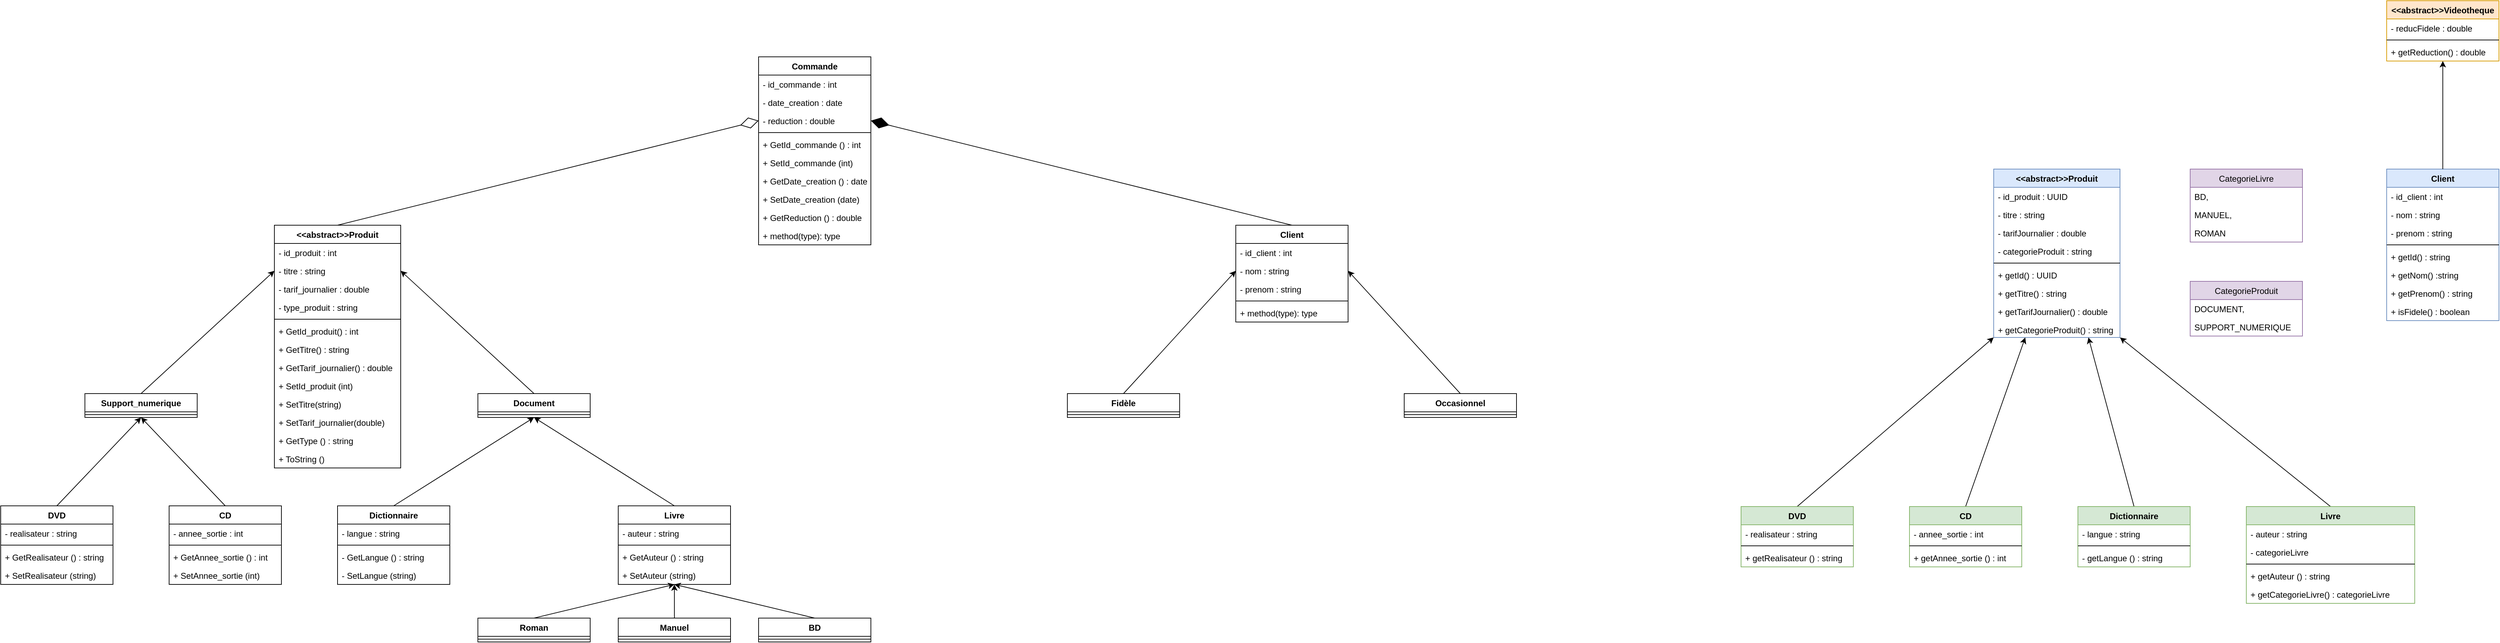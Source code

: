 <mxfile version="12.9.14" type="github">
  <diagram id="Si2locz9k4Dn_10qz3O4" name="Page-1">
    <mxGraphModel dx="2844" dy="2526" grid="1" gridSize="10" guides="1" tooltips="1" connect="1" arrows="1" fold="1" page="1" pageScale="1" pageWidth="850" pageHeight="1100" math="0" shadow="0">
      <root>
        <mxCell id="0" />
        <mxCell id="1" parent="0" />
        <mxCell id="rb-MqD_NAWT4kMZUoV1C-13" value="Document" style="swimlane;fontStyle=1;align=center;verticalAlign=top;childLayout=stackLayout;horizontal=1;startSize=26;horizontalStack=0;resizeParent=1;resizeParentMax=0;resizeLast=0;collapsible=1;marginBottom=0;" parent="1" vertex="1">
          <mxGeometry x="800" y="320" width="160" height="34" as="geometry" />
        </mxCell>
        <mxCell id="rb-MqD_NAWT4kMZUoV1C-15" value="" style="line;strokeWidth=1;fillColor=none;align=left;verticalAlign=middle;spacingTop=-1;spacingLeft=3;spacingRight=3;rotatable=0;labelPosition=right;points=[];portConstraint=eastwest;" parent="rb-MqD_NAWT4kMZUoV1C-13" vertex="1">
          <mxGeometry y="26" width="160" height="8" as="geometry" />
        </mxCell>
        <mxCell id="tzq9qLVQ6whCQIbnyR1z-5" value="" style="endArrow=classic;html=1;entryX=1;entryY=0.5;entryDx=0;entryDy=0;exitX=0.5;exitY=0;exitDx=0;exitDy=0;" parent="1" source="rb-MqD_NAWT4kMZUoV1C-13" target="meF54CxMP4Rzf3T3WrZb-1" edge="1">
          <mxGeometry width="50" height="50" relative="1" as="geometry">
            <mxPoint x="950" y="120" as="sourcePoint" />
            <mxPoint x="750" y="430" as="targetPoint" />
          </mxGeometry>
        </mxCell>
        <mxCell id="tzq9qLVQ6whCQIbnyR1z-6" value="" style="endArrow=classic;html=1;entryX=0;entryY=0.5;entryDx=0;entryDy=0;exitX=0.5;exitY=0;exitDx=0;exitDy=0;" parent="1" source="tzq9qLVQ6whCQIbnyR1z-1" target="meF54CxMP4Rzf3T3WrZb-1" edge="1">
          <mxGeometry width="50" height="50" relative="1" as="geometry">
            <mxPoint x="700" y="480" as="sourcePoint" />
            <mxPoint x="750" y="430" as="targetPoint" />
          </mxGeometry>
        </mxCell>
        <mxCell id="tzq9qLVQ6whCQIbnyR1z-7" value="" style="endArrow=classic;html=1;entryX=0.5;entryY=1;entryDx=0;entryDy=0;exitX=0.5;exitY=0;exitDx=0;exitDy=0;" parent="1" source="rb-MqD_NAWT4kMZUoV1C-21" target="rb-MqD_NAWT4kMZUoV1C-13" edge="1">
          <mxGeometry width="50" height="50" relative="1" as="geometry">
            <mxPoint x="700" y="480" as="sourcePoint" />
            <mxPoint x="750" y="430" as="targetPoint" />
          </mxGeometry>
        </mxCell>
        <mxCell id="tzq9qLVQ6whCQIbnyR1z-8" value="" style="endArrow=classic;html=1;entryX=0.5;entryY=1;entryDx=0;entryDy=0;exitX=0.5;exitY=0;exitDx=0;exitDy=0;" parent="1" source="rb-MqD_NAWT4kMZUoV1C-25" target="rb-MqD_NAWT4kMZUoV1C-13" edge="1">
          <mxGeometry width="50" height="50" relative="1" as="geometry">
            <mxPoint x="700" y="480" as="sourcePoint" />
            <mxPoint x="879.52" y="379.948" as="targetPoint" />
          </mxGeometry>
        </mxCell>
        <mxCell id="tzq9qLVQ6whCQIbnyR1z-9" value="" style="endArrow=classic;html=1;exitX=0.5;exitY=0;exitDx=0;exitDy=0;entryX=0.5;entryY=1;entryDx=0;entryDy=0;" parent="1" source="rb-MqD_NAWT4kMZUoV1C-37" target="rb-MqD_NAWT4kMZUoV1C-25" edge="1">
          <mxGeometry width="50" height="50" relative="1" as="geometry">
            <mxPoint x="780" y="480" as="sourcePoint" />
            <mxPoint x="1080" y="592" as="targetPoint" />
          </mxGeometry>
        </mxCell>
        <mxCell id="tzq9qLVQ6whCQIbnyR1z-10" value="" style="endArrow=classic;html=1;exitX=0.5;exitY=0;exitDx=0;exitDy=0;entryX=0.5;entryY=1;entryDx=0;entryDy=0;" parent="1" source="rb-MqD_NAWT4kMZUoV1C-33" target="rb-MqD_NAWT4kMZUoV1C-25" edge="1">
          <mxGeometry width="50" height="50" relative="1" as="geometry">
            <mxPoint x="1290" y="650" as="sourcePoint" />
            <mxPoint x="1070" y="570" as="targetPoint" />
          </mxGeometry>
        </mxCell>
        <mxCell id="tzq9qLVQ6whCQIbnyR1z-11" value="" style="endArrow=classic;html=1;exitX=0.5;exitY=0;exitDx=0;exitDy=0;entryX=0.5;entryY=1;entryDx=0;entryDy=0;" parent="1" source="rb-MqD_NAWT4kMZUoV1C-29" target="rb-MqD_NAWT4kMZUoV1C-25" edge="1">
          <mxGeometry width="50" height="50" relative="1" as="geometry">
            <mxPoint x="1090" y="650" as="sourcePoint" />
            <mxPoint x="1080" y="592" as="targetPoint" />
          </mxGeometry>
        </mxCell>
        <mxCell id="tzq9qLVQ6whCQIbnyR1z-12" value="" style="endArrow=classic;html=1;exitX=0.5;exitY=0;exitDx=0;exitDy=0;entryX=0.5;entryY=1;entryDx=0;entryDy=0;" parent="1" source="rb-MqD_NAWT4kMZUoV1C-9" target="tzq9qLVQ6whCQIbnyR1z-1" edge="1">
          <mxGeometry width="50" height="50" relative="1" as="geometry">
            <mxPoint x="319.76" y="480" as="sourcePoint" />
            <mxPoint x="319.76" y="406" as="targetPoint" />
          </mxGeometry>
        </mxCell>
        <mxCell id="tzq9qLVQ6whCQIbnyR1z-13" value="" style="endArrow=classic;html=1;exitX=0.5;exitY=0;exitDx=0;exitDy=0;entryX=0.5;entryY=1;entryDx=0;entryDy=0;" parent="1" source="rb-MqD_NAWT4kMZUoV1C-5" target="tzq9qLVQ6whCQIbnyR1z-1" edge="1">
          <mxGeometry width="50" height="50" relative="1" as="geometry">
            <mxPoint x="319.76" y="480" as="sourcePoint" />
            <mxPoint x="319.76" y="406" as="targetPoint" />
          </mxGeometry>
        </mxCell>
        <mxCell id="tzq9qLVQ6whCQIbnyR1z-27" value="" style="endArrow=diamondThin;endFill=1;endSize=24;html=1;exitX=0.5;exitY=0;exitDx=0;exitDy=0;entryX=1;entryY=0.5;entryDx=0;entryDy=0;" parent="1" source="tzq9qLVQ6whCQIbnyR1z-14" target="tzq9qLVQ6whCQIbnyR1z-25" edge="1">
          <mxGeometry width="160" relative="1" as="geometry">
            <mxPoint x="1170" y="130" as="sourcePoint" />
            <mxPoint x="1450" y="-30" as="targetPoint" />
          </mxGeometry>
        </mxCell>
        <mxCell id="tzq9qLVQ6whCQIbnyR1z-30" value="" style="endArrow=diamondThin;endFill=0;endSize=24;html=1;entryX=0;entryY=0.5;entryDx=0;entryDy=0;exitX=0.5;exitY=0;exitDx=0;exitDy=0;" parent="1" source="rb-MqD_NAWT4kMZUoV1C-1" target="tzq9qLVQ6whCQIbnyR1z-25" edge="1">
          <mxGeometry width="160" relative="1" as="geometry">
            <mxPoint x="1170" y="130" as="sourcePoint" />
            <mxPoint x="1330" y="130" as="targetPoint" />
          </mxGeometry>
        </mxCell>
        <mxCell id="rb-MqD_NAWT4kMZUoV1C-21" value="Dictionnaire" style="swimlane;fontStyle=1;align=center;verticalAlign=top;childLayout=stackLayout;horizontal=1;startSize=26;horizontalStack=0;resizeParent=1;resizeParentMax=0;resizeLast=0;collapsible=1;marginBottom=0;" parent="1" vertex="1">
          <mxGeometry x="600" y="480" width="160" height="112" as="geometry" />
        </mxCell>
        <mxCell id="rb-MqD_NAWT4kMZUoV1C-22" value="- langue : string" style="text;strokeColor=none;fillColor=none;align=left;verticalAlign=top;spacingLeft=4;spacingRight=4;overflow=hidden;rotatable=0;points=[[0,0.5],[1,0.5]];portConstraint=eastwest;" parent="rb-MqD_NAWT4kMZUoV1C-21" vertex="1">
          <mxGeometry y="26" width="160" height="26" as="geometry" />
        </mxCell>
        <mxCell id="rb-MqD_NAWT4kMZUoV1C-23" value="" style="line;strokeWidth=1;fillColor=none;align=left;verticalAlign=middle;spacingTop=-1;spacingLeft=3;spacingRight=3;rotatable=0;labelPosition=right;points=[];portConstraint=eastwest;" parent="rb-MqD_NAWT4kMZUoV1C-21" vertex="1">
          <mxGeometry y="52" width="160" height="8" as="geometry" />
        </mxCell>
        <mxCell id="-dDH8bVXpHRhX4S_NSb0-10" value="- GetLangue () : string" style="text;strokeColor=none;fillColor=none;align=left;verticalAlign=top;spacingLeft=4;spacingRight=4;overflow=hidden;rotatable=0;points=[[0,0.5],[1,0.5]];portConstraint=eastwest;" parent="rb-MqD_NAWT4kMZUoV1C-21" vertex="1">
          <mxGeometry y="60" width="160" height="26" as="geometry" />
        </mxCell>
        <mxCell id="-dDH8bVXpHRhX4S_NSb0-12" value="- SetLangue (string)" style="text;strokeColor=none;fillColor=none;align=left;verticalAlign=top;spacingLeft=4;spacingRight=4;overflow=hidden;rotatable=0;points=[[0,0.5],[1,0.5]];portConstraint=eastwest;" parent="rb-MqD_NAWT4kMZUoV1C-21" vertex="1">
          <mxGeometry y="86" width="160" height="26" as="geometry" />
        </mxCell>
        <mxCell id="rb-MqD_NAWT4kMZUoV1C-37" value="BD" style="swimlane;fontStyle=1;align=center;verticalAlign=top;childLayout=stackLayout;horizontal=1;startSize=26;horizontalStack=0;resizeParent=1;resizeParentMax=0;resizeLast=0;collapsible=1;marginBottom=0;" parent="1" vertex="1">
          <mxGeometry x="1200" y="640" width="160" height="34" as="geometry" />
        </mxCell>
        <mxCell id="rb-MqD_NAWT4kMZUoV1C-39" value="" style="line;strokeWidth=1;fillColor=none;align=left;verticalAlign=middle;spacingTop=-1;spacingLeft=3;spacingRight=3;rotatable=0;labelPosition=right;points=[];portConstraint=eastwest;" parent="rb-MqD_NAWT4kMZUoV1C-37" vertex="1">
          <mxGeometry y="26" width="160" height="8" as="geometry" />
        </mxCell>
        <mxCell id="rb-MqD_NAWT4kMZUoV1C-33" value="Manuel" style="swimlane;fontStyle=1;align=center;verticalAlign=top;childLayout=stackLayout;horizontal=1;startSize=26;horizontalStack=0;resizeParent=1;resizeParentMax=0;resizeLast=0;collapsible=1;marginBottom=0;" parent="1" vertex="1">
          <mxGeometry x="1000" y="640" width="160" height="34" as="geometry" />
        </mxCell>
        <mxCell id="rb-MqD_NAWT4kMZUoV1C-35" value="" style="line;strokeWidth=1;fillColor=none;align=left;verticalAlign=middle;spacingTop=-1;spacingLeft=3;spacingRight=3;rotatable=0;labelPosition=right;points=[];portConstraint=eastwest;" parent="rb-MqD_NAWT4kMZUoV1C-33" vertex="1">
          <mxGeometry y="26" width="160" height="8" as="geometry" />
        </mxCell>
        <mxCell id="rb-MqD_NAWT4kMZUoV1C-29" value="Roman" style="swimlane;fontStyle=1;align=center;verticalAlign=top;childLayout=stackLayout;horizontal=1;startSize=26;horizontalStack=0;resizeParent=1;resizeParentMax=0;resizeLast=0;collapsible=1;marginBottom=0;" parent="1" vertex="1">
          <mxGeometry x="800" y="640" width="160" height="34" as="geometry" />
        </mxCell>
        <mxCell id="rb-MqD_NAWT4kMZUoV1C-31" value="" style="line;strokeWidth=1;fillColor=none;align=left;verticalAlign=middle;spacingTop=-1;spacingLeft=3;spacingRight=3;rotatable=0;labelPosition=right;points=[];portConstraint=eastwest;" parent="rb-MqD_NAWT4kMZUoV1C-29" vertex="1">
          <mxGeometry y="26" width="160" height="8" as="geometry" />
        </mxCell>
        <mxCell id="rb-MqD_NAWT4kMZUoV1C-1" value="&lt;&lt;abstract&gt;&gt;Produit" style="swimlane;fontStyle=1;align=center;verticalAlign=top;childLayout=stackLayout;horizontal=1;startSize=26;horizontalStack=0;resizeParent=1;resizeParentMax=0;resizeLast=0;collapsible=1;marginBottom=0;" parent="1" vertex="1">
          <mxGeometry x="510" y="80" width="180" height="346" as="geometry" />
        </mxCell>
        <mxCell id="rb-MqD_NAWT4kMZUoV1C-2" value="- id_produit : int" style="text;strokeColor=none;fillColor=none;align=left;verticalAlign=top;spacingLeft=4;spacingRight=4;overflow=hidden;rotatable=0;points=[[0,0.5],[1,0.5]];portConstraint=eastwest;" parent="rb-MqD_NAWT4kMZUoV1C-1" vertex="1">
          <mxGeometry y="26" width="180" height="26" as="geometry" />
        </mxCell>
        <mxCell id="meF54CxMP4Rzf3T3WrZb-1" value="- titre : string" style="text;strokeColor=none;fillColor=none;align=left;verticalAlign=top;spacingLeft=4;spacingRight=4;overflow=hidden;rotatable=0;points=[[0,0.5],[1,0.5]];portConstraint=eastwest;" parent="rb-MqD_NAWT4kMZUoV1C-1" vertex="1">
          <mxGeometry y="52" width="180" height="26" as="geometry" />
        </mxCell>
        <mxCell id="meF54CxMP4Rzf3T3WrZb-2" value="- tarif_journalier : double" style="text;strokeColor=none;fillColor=none;align=left;verticalAlign=top;spacingLeft=4;spacingRight=4;overflow=hidden;rotatable=0;points=[[0,0.5],[1,0.5]];portConstraint=eastwest;" parent="rb-MqD_NAWT4kMZUoV1C-1" vertex="1">
          <mxGeometry y="78" width="180" height="26" as="geometry" />
        </mxCell>
        <mxCell id="-dDH8bVXpHRhX4S_NSb0-15" value="- type_produit : string" style="text;strokeColor=none;fillColor=none;align=left;verticalAlign=top;spacingLeft=4;spacingRight=4;overflow=hidden;rotatable=0;points=[[0,0.5],[1,0.5]];portConstraint=eastwest;" parent="rb-MqD_NAWT4kMZUoV1C-1" vertex="1">
          <mxGeometry y="104" width="180" height="26" as="geometry" />
        </mxCell>
        <mxCell id="rb-MqD_NAWT4kMZUoV1C-3" value="" style="line;strokeWidth=1;fillColor=none;align=left;verticalAlign=middle;spacingTop=-1;spacingLeft=3;spacingRight=3;rotatable=0;labelPosition=right;points=[];portConstraint=eastwest;" parent="rb-MqD_NAWT4kMZUoV1C-1" vertex="1">
          <mxGeometry y="130" width="180" height="8" as="geometry" />
        </mxCell>
        <mxCell id="rb-MqD_NAWT4kMZUoV1C-4" value="+ GetId_produit() : int" style="text;strokeColor=none;fillColor=none;align=left;verticalAlign=top;spacingLeft=4;spacingRight=4;overflow=hidden;rotatable=0;points=[[0,0.5],[1,0.5]];portConstraint=eastwest;" parent="rb-MqD_NAWT4kMZUoV1C-1" vertex="1">
          <mxGeometry y="138" width="180" height="26" as="geometry" />
        </mxCell>
        <mxCell id="tzq9qLVQ6whCQIbnyR1z-31" value="+ GetTitre() : string" style="text;strokeColor=none;fillColor=none;align=left;verticalAlign=top;spacingLeft=4;spacingRight=4;overflow=hidden;rotatable=0;points=[[0,0.5],[1,0.5]];portConstraint=eastwest;" parent="rb-MqD_NAWT4kMZUoV1C-1" vertex="1">
          <mxGeometry y="164" width="180" height="26" as="geometry" />
        </mxCell>
        <mxCell id="tzq9qLVQ6whCQIbnyR1z-32" value="+ GetTarif_journalier() : double" style="text;strokeColor=none;fillColor=none;align=left;verticalAlign=top;spacingLeft=4;spacingRight=4;overflow=hidden;rotatable=0;points=[[0,0.5],[1,0.5]];portConstraint=eastwest;" parent="rb-MqD_NAWT4kMZUoV1C-1" vertex="1">
          <mxGeometry y="190" width="180" height="26" as="geometry" />
        </mxCell>
        <mxCell id="tzq9qLVQ6whCQIbnyR1z-36" value="+ SetId_produit (int)" style="text;strokeColor=none;fillColor=none;align=left;verticalAlign=top;spacingLeft=4;spacingRight=4;overflow=hidden;rotatable=0;points=[[0,0.5],[1,0.5]];portConstraint=eastwest;" parent="rb-MqD_NAWT4kMZUoV1C-1" vertex="1">
          <mxGeometry y="216" width="180" height="26" as="geometry" />
        </mxCell>
        <mxCell id="tzq9qLVQ6whCQIbnyR1z-34" value="+ SetTitre(string)" style="text;strokeColor=none;fillColor=none;align=left;verticalAlign=top;spacingLeft=4;spacingRight=4;overflow=hidden;rotatable=0;points=[[0,0.5],[1,0.5]];portConstraint=eastwest;" parent="rb-MqD_NAWT4kMZUoV1C-1" vertex="1">
          <mxGeometry y="242" width="180" height="26" as="geometry" />
        </mxCell>
        <mxCell id="tzq9qLVQ6whCQIbnyR1z-35" value="+ SetTarif_journalier(double)" style="text;strokeColor=none;fillColor=none;align=left;verticalAlign=top;spacingLeft=4;spacingRight=4;overflow=hidden;rotatable=0;points=[[0,0.5],[1,0.5]];portConstraint=eastwest;" parent="rb-MqD_NAWT4kMZUoV1C-1" vertex="1">
          <mxGeometry y="268" width="180" height="26" as="geometry" />
        </mxCell>
        <mxCell id="-dDH8bVXpHRhX4S_NSb0-16" value="+ GetType () : string" style="text;strokeColor=none;fillColor=none;align=left;verticalAlign=top;spacingLeft=4;spacingRight=4;overflow=hidden;rotatable=0;points=[[0,0.5],[1,0.5]];portConstraint=eastwest;" parent="rb-MqD_NAWT4kMZUoV1C-1" vertex="1">
          <mxGeometry y="294" width="180" height="26" as="geometry" />
        </mxCell>
        <mxCell id="tzq9qLVQ6whCQIbnyR1z-37" value="+ ToString ()" style="text;strokeColor=none;fillColor=none;align=left;verticalAlign=top;spacingLeft=4;spacingRight=4;overflow=hidden;rotatable=0;points=[[0,0.5],[1,0.5]];portConstraint=eastwest;" parent="rb-MqD_NAWT4kMZUoV1C-1" vertex="1">
          <mxGeometry y="320" width="180" height="26" as="geometry" />
        </mxCell>
        <mxCell id="tzq9qLVQ6whCQIbnyR1z-14" value="Client" style="swimlane;fontStyle=1;align=center;verticalAlign=top;childLayout=stackLayout;horizontal=1;startSize=26;horizontalStack=0;resizeParent=1;resizeParentMax=0;resizeLast=0;collapsible=1;marginBottom=0;" parent="1" vertex="1">
          <mxGeometry x="1880" y="80" width="160" height="138" as="geometry" />
        </mxCell>
        <mxCell id="tzq9qLVQ6whCQIbnyR1z-15" value="- id_client : int&#xa;" style="text;strokeColor=none;fillColor=none;align=left;verticalAlign=top;spacingLeft=4;spacingRight=4;overflow=hidden;rotatable=0;points=[[0,0.5],[1,0.5]];portConstraint=eastwest;" parent="tzq9qLVQ6whCQIbnyR1z-14" vertex="1">
          <mxGeometry y="26" width="160" height="26" as="geometry" />
        </mxCell>
        <mxCell id="tzq9qLVQ6whCQIbnyR1z-19" value="- nom : string" style="text;strokeColor=none;fillColor=none;align=left;verticalAlign=top;spacingLeft=4;spacingRight=4;overflow=hidden;rotatable=0;points=[[0,0.5],[1,0.5]];portConstraint=eastwest;" parent="tzq9qLVQ6whCQIbnyR1z-14" vertex="1">
          <mxGeometry y="52" width="160" height="26" as="geometry" />
        </mxCell>
        <mxCell id="tzq9qLVQ6whCQIbnyR1z-18" value="- prenom : string" style="text;strokeColor=none;fillColor=none;align=left;verticalAlign=top;spacingLeft=4;spacingRight=4;overflow=hidden;rotatable=0;points=[[0,0.5],[1,0.5]];portConstraint=eastwest;" parent="tzq9qLVQ6whCQIbnyR1z-14" vertex="1">
          <mxGeometry y="78" width="160" height="26" as="geometry" />
        </mxCell>
        <mxCell id="tzq9qLVQ6whCQIbnyR1z-16" value="" style="line;strokeWidth=1;fillColor=none;align=left;verticalAlign=middle;spacingTop=-1;spacingLeft=3;spacingRight=3;rotatable=0;labelPosition=right;points=[];portConstraint=eastwest;" parent="tzq9qLVQ6whCQIbnyR1z-14" vertex="1">
          <mxGeometry y="104" width="160" height="8" as="geometry" />
        </mxCell>
        <mxCell id="tzq9qLVQ6whCQIbnyR1z-17" value="+ method(type): type" style="text;strokeColor=none;fillColor=none;align=left;verticalAlign=top;spacingLeft=4;spacingRight=4;overflow=hidden;rotatable=0;points=[[0,0.5],[1,0.5]];portConstraint=eastwest;" parent="tzq9qLVQ6whCQIbnyR1z-14" vertex="1">
          <mxGeometry y="112" width="160" height="26" as="geometry" />
        </mxCell>
        <mxCell id="ZclIeGAqn-7BksEOSLTx-1" value="Fidèle" style="swimlane;fontStyle=1;align=center;verticalAlign=top;childLayout=stackLayout;horizontal=1;startSize=26;horizontalStack=0;resizeParent=1;resizeParentMax=0;resizeLast=0;collapsible=1;marginBottom=0;" parent="1" vertex="1">
          <mxGeometry x="1640" y="320" width="160" height="34" as="geometry" />
        </mxCell>
        <mxCell id="ZclIeGAqn-7BksEOSLTx-3" value="" style="line;strokeWidth=1;fillColor=none;align=left;verticalAlign=middle;spacingTop=-1;spacingLeft=3;spacingRight=3;rotatable=0;labelPosition=right;points=[];portConstraint=eastwest;" parent="ZclIeGAqn-7BksEOSLTx-1" vertex="1">
          <mxGeometry y="26" width="160" height="8" as="geometry" />
        </mxCell>
        <mxCell id="ZclIeGAqn-7BksEOSLTx-5" value="Occasionnel" style="swimlane;fontStyle=1;align=center;verticalAlign=top;childLayout=stackLayout;horizontal=1;startSize=26;horizontalStack=0;resizeParent=1;resizeParentMax=0;resizeLast=0;collapsible=1;marginBottom=0;" parent="1" vertex="1">
          <mxGeometry x="2120" y="320" width="160" height="34" as="geometry" />
        </mxCell>
        <mxCell id="ZclIeGAqn-7BksEOSLTx-7" value="" style="line;strokeWidth=1;fillColor=none;align=left;verticalAlign=middle;spacingTop=-1;spacingLeft=3;spacingRight=3;rotatable=0;labelPosition=right;points=[];portConstraint=eastwest;" parent="ZclIeGAqn-7BksEOSLTx-5" vertex="1">
          <mxGeometry y="26" width="160" height="8" as="geometry" />
        </mxCell>
        <mxCell id="rb-MqD_NAWT4kMZUoV1C-25" value="Livre" style="swimlane;fontStyle=1;align=center;verticalAlign=top;childLayout=stackLayout;horizontal=1;startSize=26;horizontalStack=0;resizeParent=1;resizeParentMax=0;resizeLast=0;collapsible=1;marginBottom=0;fillColor=#ffffff;" parent="1" vertex="1">
          <mxGeometry x="1000" y="480" width="160" height="112" as="geometry" />
        </mxCell>
        <mxCell id="rb-MqD_NAWT4kMZUoV1C-26" value="- auteur : string" style="text;strokeColor=none;fillColor=none;align=left;verticalAlign=top;spacingLeft=4;spacingRight=4;overflow=hidden;rotatable=0;points=[[0,0.5],[1,0.5]];portConstraint=eastwest;" parent="rb-MqD_NAWT4kMZUoV1C-25" vertex="1">
          <mxGeometry y="26" width="160" height="26" as="geometry" />
        </mxCell>
        <mxCell id="rb-MqD_NAWT4kMZUoV1C-27" value="" style="line;strokeWidth=1;fillColor=none;align=left;verticalAlign=middle;spacingTop=-1;spacingLeft=3;spacingRight=3;rotatable=0;labelPosition=right;points=[];portConstraint=eastwest;" parent="rb-MqD_NAWT4kMZUoV1C-25" vertex="1">
          <mxGeometry y="52" width="160" height="8" as="geometry" />
        </mxCell>
        <mxCell id="rb-MqD_NAWT4kMZUoV1C-28" value="+ GetAuteur () : string" style="text;strokeColor=none;fillColor=none;align=left;verticalAlign=top;spacingLeft=4;spacingRight=4;overflow=hidden;rotatable=0;points=[[0,0.5],[1,0.5]];portConstraint=eastwest;" parent="rb-MqD_NAWT4kMZUoV1C-25" vertex="1">
          <mxGeometry y="60" width="160" height="26" as="geometry" />
        </mxCell>
        <mxCell id="tzq9qLVQ6whCQIbnyR1z-46" value="+ SetAuteur (string)" style="text;strokeColor=none;fillColor=none;align=left;verticalAlign=top;spacingLeft=4;spacingRight=4;overflow=hidden;rotatable=0;points=[[0,0.5],[1,0.5]];portConstraint=eastwest;" parent="rb-MqD_NAWT4kMZUoV1C-25" vertex="1">
          <mxGeometry y="86" width="160" height="26" as="geometry" />
        </mxCell>
        <mxCell id="-dDH8bVXpHRhX4S_NSb0-17" value="" style="endArrow=classic;html=1;entryX=0;entryY=0.5;entryDx=0;entryDy=0;exitX=0.5;exitY=0;exitDx=0;exitDy=0;" parent="1" source="ZclIeGAqn-7BksEOSLTx-1" target="tzq9qLVQ6whCQIbnyR1z-19" edge="1">
          <mxGeometry width="50" height="50" relative="1" as="geometry">
            <mxPoint x="1660" y="400" as="sourcePoint" />
            <mxPoint x="1710" y="350" as="targetPoint" />
          </mxGeometry>
        </mxCell>
        <mxCell id="-dDH8bVXpHRhX4S_NSb0-18" value="" style="endArrow=classic;html=1;entryX=1;entryY=0.5;entryDx=0;entryDy=0;exitX=0.5;exitY=0;exitDx=0;exitDy=0;" parent="1" source="ZclIeGAqn-7BksEOSLTx-5" target="tzq9qLVQ6whCQIbnyR1z-19" edge="1">
          <mxGeometry width="50" height="50" relative="1" as="geometry">
            <mxPoint x="2200" y="310" as="sourcePoint" />
            <mxPoint x="1710" y="350" as="targetPoint" />
          </mxGeometry>
        </mxCell>
        <mxCell id="tzq9qLVQ6whCQIbnyR1z-20" value="Commande" style="swimlane;fontStyle=1;align=center;verticalAlign=top;childLayout=stackLayout;horizontal=1;startSize=26;horizontalStack=0;resizeParent=1;resizeParentMax=0;resizeLast=0;collapsible=1;marginBottom=0;" parent="1" vertex="1">
          <mxGeometry x="1200" y="-160" width="160" height="268" as="geometry" />
        </mxCell>
        <mxCell id="tzq9qLVQ6whCQIbnyR1z-21" value="- id_commande : int" style="text;strokeColor=none;fillColor=none;align=left;verticalAlign=top;spacingLeft=4;spacingRight=4;overflow=hidden;rotatable=0;points=[[0,0.5],[1,0.5]];portConstraint=eastwest;" parent="tzq9qLVQ6whCQIbnyR1z-20" vertex="1">
          <mxGeometry y="26" width="160" height="26" as="geometry" />
        </mxCell>
        <mxCell id="tzq9qLVQ6whCQIbnyR1z-24" value="- date_creation : date" style="text;strokeColor=none;fillColor=none;align=left;verticalAlign=top;spacingLeft=4;spacingRight=4;overflow=hidden;rotatable=0;points=[[0,0.5],[1,0.5]];portConstraint=eastwest;" parent="tzq9qLVQ6whCQIbnyR1z-20" vertex="1">
          <mxGeometry y="52" width="160" height="26" as="geometry" />
        </mxCell>
        <mxCell id="tzq9qLVQ6whCQIbnyR1z-25" value="- reduction : double" style="text;strokeColor=none;fillColor=none;align=left;verticalAlign=top;spacingLeft=4;spacingRight=4;overflow=hidden;rotatable=0;points=[[0,0.5],[1,0.5]];portConstraint=eastwest;" parent="tzq9qLVQ6whCQIbnyR1z-20" vertex="1">
          <mxGeometry y="78" width="160" height="26" as="geometry" />
        </mxCell>
        <mxCell id="tzq9qLVQ6whCQIbnyR1z-22" value="" style="line;strokeWidth=1;fillColor=none;align=left;verticalAlign=middle;spacingTop=-1;spacingLeft=3;spacingRight=3;rotatable=0;labelPosition=right;points=[];portConstraint=eastwest;" parent="tzq9qLVQ6whCQIbnyR1z-20" vertex="1">
          <mxGeometry y="104" width="160" height="8" as="geometry" />
        </mxCell>
        <mxCell id="tzq9qLVQ6whCQIbnyR1z-47" value="+ GetId_commande () : int" style="text;strokeColor=none;fillColor=none;align=left;verticalAlign=top;spacingLeft=4;spacingRight=4;overflow=hidden;rotatable=0;points=[[0,0.5],[1,0.5]];portConstraint=eastwest;" parent="tzq9qLVQ6whCQIbnyR1z-20" vertex="1">
          <mxGeometry y="112" width="160" height="26" as="geometry" />
        </mxCell>
        <mxCell id="tzq9qLVQ6whCQIbnyR1z-48" value="+ SetId_commande (int)" style="text;strokeColor=none;fillColor=none;align=left;verticalAlign=top;spacingLeft=4;spacingRight=4;overflow=hidden;rotatable=0;points=[[0,0.5],[1,0.5]];portConstraint=eastwest;" parent="tzq9qLVQ6whCQIbnyR1z-20" vertex="1">
          <mxGeometry y="138" width="160" height="26" as="geometry" />
        </mxCell>
        <mxCell id="tzq9qLVQ6whCQIbnyR1z-49" value="+ GetDate_creation () : date" style="text;strokeColor=none;fillColor=none;align=left;verticalAlign=top;spacingLeft=4;spacingRight=4;overflow=hidden;rotatable=0;points=[[0,0.5],[1,0.5]];portConstraint=eastwest;" parent="tzq9qLVQ6whCQIbnyR1z-20" vertex="1">
          <mxGeometry y="164" width="160" height="26" as="geometry" />
        </mxCell>
        <mxCell id="tzq9qLVQ6whCQIbnyR1z-50" value="+ SetDate_creation (date)" style="text;strokeColor=none;fillColor=none;align=left;verticalAlign=top;spacingLeft=4;spacingRight=4;overflow=hidden;rotatable=0;points=[[0,0.5],[1,0.5]];portConstraint=eastwest;" parent="tzq9qLVQ6whCQIbnyR1z-20" vertex="1">
          <mxGeometry y="190" width="160" height="26" as="geometry" />
        </mxCell>
        <mxCell id="-dDH8bVXpHRhX4S_NSb0-1" value="+ GetReduction () : double" style="text;strokeColor=none;fillColor=none;align=left;verticalAlign=top;spacingLeft=4;spacingRight=4;overflow=hidden;rotatable=0;points=[[0,0.5],[1,0.5]];portConstraint=eastwest;" parent="tzq9qLVQ6whCQIbnyR1z-20" vertex="1">
          <mxGeometry y="216" width="160" height="26" as="geometry" />
        </mxCell>
        <mxCell id="tzq9qLVQ6whCQIbnyR1z-23" value="+ method(type): type" style="text;strokeColor=none;fillColor=none;align=left;verticalAlign=top;spacingLeft=4;spacingRight=4;overflow=hidden;rotatable=0;points=[[0,0.5],[1,0.5]];portConstraint=eastwest;" parent="tzq9qLVQ6whCQIbnyR1z-20" vertex="1">
          <mxGeometry y="242" width="160" height="26" as="geometry" />
        </mxCell>
        <mxCell id="rb-MqD_NAWT4kMZUoV1C-5" value="DVD" style="swimlane;fontStyle=1;align=center;verticalAlign=top;childLayout=stackLayout;horizontal=1;startSize=26;horizontalStack=0;resizeParent=1;resizeParentMax=0;resizeLast=0;collapsible=1;marginBottom=0;" parent="1" vertex="1">
          <mxGeometry x="120" y="480" width="160" height="112" as="geometry" />
        </mxCell>
        <mxCell id="rb-MqD_NAWT4kMZUoV1C-6" value="- realisateur : string" style="text;strokeColor=none;fillColor=none;align=left;verticalAlign=top;spacingLeft=4;spacingRight=4;overflow=hidden;rotatable=0;points=[[0,0.5],[1,0.5]];portConstraint=eastwest;" parent="rb-MqD_NAWT4kMZUoV1C-5" vertex="1">
          <mxGeometry y="26" width="160" height="26" as="geometry" />
        </mxCell>
        <mxCell id="rb-MqD_NAWT4kMZUoV1C-7" value="" style="line;strokeWidth=1;fillColor=none;align=left;verticalAlign=middle;spacingTop=-1;spacingLeft=3;spacingRight=3;rotatable=0;labelPosition=right;points=[];portConstraint=eastwest;" parent="rb-MqD_NAWT4kMZUoV1C-5" vertex="1">
          <mxGeometry y="52" width="160" height="8" as="geometry" />
        </mxCell>
        <mxCell id="-dDH8bVXpHRhX4S_NSb0-21" value="+ GetRealisateur () : string" style="text;strokeColor=none;fillColor=none;align=left;verticalAlign=top;spacingLeft=4;spacingRight=4;overflow=hidden;rotatable=0;points=[[0,0.5],[1,0.5]];portConstraint=eastwest;" parent="rb-MqD_NAWT4kMZUoV1C-5" vertex="1">
          <mxGeometry y="60" width="160" height="26" as="geometry" />
        </mxCell>
        <mxCell id="-dDH8bVXpHRhX4S_NSb0-22" value="+ SetRealisateur (string)" style="text;strokeColor=none;fillColor=none;align=left;verticalAlign=top;spacingLeft=4;spacingRight=4;overflow=hidden;rotatable=0;points=[[0,0.5],[1,0.5]];portConstraint=eastwest;" parent="rb-MqD_NAWT4kMZUoV1C-5" vertex="1">
          <mxGeometry y="86" width="160" height="26" as="geometry" />
        </mxCell>
        <mxCell id="rb-MqD_NAWT4kMZUoV1C-9" value="CD" style="swimlane;fontStyle=1;align=center;verticalAlign=top;childLayout=stackLayout;horizontal=1;startSize=26;horizontalStack=0;resizeParent=1;resizeParentMax=0;resizeLast=0;collapsible=1;marginBottom=0;" parent="1" vertex="1">
          <mxGeometry x="360" y="480" width="160" height="112" as="geometry" />
        </mxCell>
        <mxCell id="rb-MqD_NAWT4kMZUoV1C-10" value="- annee_sortie : int" style="text;strokeColor=none;fillColor=none;align=left;verticalAlign=top;spacingLeft=4;spacingRight=4;overflow=hidden;rotatable=0;points=[[0,0.5],[1,0.5]];portConstraint=eastwest;" parent="rb-MqD_NAWT4kMZUoV1C-9" vertex="1">
          <mxGeometry y="26" width="160" height="26" as="geometry" />
        </mxCell>
        <mxCell id="rb-MqD_NAWT4kMZUoV1C-11" value="" style="line;strokeWidth=1;fillColor=none;align=left;verticalAlign=middle;spacingTop=-1;spacingLeft=3;spacingRight=3;rotatable=0;labelPosition=right;points=[];portConstraint=eastwest;" parent="rb-MqD_NAWT4kMZUoV1C-9" vertex="1">
          <mxGeometry y="52" width="160" height="8" as="geometry" />
        </mxCell>
        <mxCell id="-dDH8bVXpHRhX4S_NSb0-23" value="+ GetAnnee_sortie () : int" style="text;strokeColor=none;fillColor=none;align=left;verticalAlign=top;spacingLeft=4;spacingRight=4;overflow=hidden;rotatable=0;points=[[0,0.5],[1,0.5]];portConstraint=eastwest;" parent="rb-MqD_NAWT4kMZUoV1C-9" vertex="1">
          <mxGeometry y="60" width="160" height="26" as="geometry" />
        </mxCell>
        <mxCell id="-dDH8bVXpHRhX4S_NSb0-24" value="+ SetAnnee_sortie (int)" style="text;strokeColor=none;fillColor=none;align=left;verticalAlign=top;spacingLeft=4;spacingRight=4;overflow=hidden;rotatable=0;points=[[0,0.5],[1,0.5]];portConstraint=eastwest;" parent="rb-MqD_NAWT4kMZUoV1C-9" vertex="1">
          <mxGeometry y="86" width="160" height="26" as="geometry" />
        </mxCell>
        <mxCell id="tzq9qLVQ6whCQIbnyR1z-1" value="Support_numerique" style="swimlane;fontStyle=1;align=center;verticalAlign=top;childLayout=stackLayout;horizontal=1;startSize=26;horizontalStack=0;resizeParent=1;resizeParentMax=0;resizeLast=0;collapsible=1;marginBottom=0;" parent="1" vertex="1">
          <mxGeometry x="240" y="320" width="160" height="34" as="geometry" />
        </mxCell>
        <mxCell id="tzq9qLVQ6whCQIbnyR1z-3" value="" style="line;strokeWidth=1;fillColor=none;align=left;verticalAlign=middle;spacingTop=-1;spacingLeft=3;spacingRight=3;rotatable=0;labelPosition=right;points=[];portConstraint=eastwest;" parent="tzq9qLVQ6whCQIbnyR1z-1" vertex="1">
          <mxGeometry y="26" width="160" height="8" as="geometry" />
        </mxCell>
        <mxCell id="pHHpAgwTj2PFXbAox-nr-20" value="&lt;&lt;abstract&gt;&gt;Produit" style="swimlane;fontStyle=1;align=center;verticalAlign=top;childLayout=stackLayout;horizontal=1;startSize=26;horizontalStack=0;resizeParent=1;resizeParentMax=0;resizeLast=0;collapsible=1;marginBottom=0;fillColor=#dae8fc;strokeColor=#6c8ebf;perimeterSpacing=0;spacingBottom=3;" vertex="1" parent="1">
          <mxGeometry x="2960" width="180" height="240" as="geometry" />
        </mxCell>
        <mxCell id="pHHpAgwTj2PFXbAox-nr-21" value="- id_produit : UUID" style="text;strokeColor=none;fillColor=none;align=left;verticalAlign=top;spacingLeft=4;spacingRight=4;overflow=hidden;rotatable=0;points=[[0,0.5],[1,0.5]];portConstraint=eastwest;" vertex="1" parent="pHHpAgwTj2PFXbAox-nr-20">
          <mxGeometry y="26" width="180" height="26" as="geometry" />
        </mxCell>
        <mxCell id="pHHpAgwTj2PFXbAox-nr-22" value="- titre : string" style="text;strokeColor=none;fillColor=none;align=left;verticalAlign=top;spacingLeft=4;spacingRight=4;overflow=hidden;rotatable=0;points=[[0,0.5],[1,0.5]];portConstraint=eastwest;" vertex="1" parent="pHHpAgwTj2PFXbAox-nr-20">
          <mxGeometry y="52" width="180" height="26" as="geometry" />
        </mxCell>
        <mxCell id="pHHpAgwTj2PFXbAox-nr-23" value="- tarifJournalier : double" style="text;strokeColor=none;fillColor=none;align=left;verticalAlign=top;spacingLeft=4;spacingRight=4;overflow=hidden;rotatable=0;points=[[0,0.5],[1,0.5]];portConstraint=eastwest;" vertex="1" parent="pHHpAgwTj2PFXbAox-nr-20">
          <mxGeometry y="78" width="180" height="26" as="geometry" />
        </mxCell>
        <mxCell id="pHHpAgwTj2PFXbAox-nr-24" value="- categorieProduit : string" style="text;strokeColor=none;fillColor=none;align=left;verticalAlign=top;spacingLeft=4;spacingRight=4;overflow=hidden;rotatable=0;points=[[0,0.5],[1,0.5]];portConstraint=eastwest;" vertex="1" parent="pHHpAgwTj2PFXbAox-nr-20">
          <mxGeometry y="104" width="180" height="26" as="geometry" />
        </mxCell>
        <mxCell id="pHHpAgwTj2PFXbAox-nr-25" value="" style="line;strokeWidth=1;fillColor=none;align=left;verticalAlign=middle;spacingTop=-1;spacingLeft=3;spacingRight=3;rotatable=0;labelPosition=right;points=[];portConstraint=eastwest;" vertex="1" parent="pHHpAgwTj2PFXbAox-nr-20">
          <mxGeometry y="130" width="180" height="8" as="geometry" />
        </mxCell>
        <mxCell id="pHHpAgwTj2PFXbAox-nr-26" value="+ getId() : UUID" style="text;strokeColor=none;fillColor=none;align=left;verticalAlign=top;spacingLeft=4;spacingRight=4;overflow=hidden;rotatable=0;points=[[0,0.5],[1,0.5]];portConstraint=eastwest;" vertex="1" parent="pHHpAgwTj2PFXbAox-nr-20">
          <mxGeometry y="138" width="180" height="26" as="geometry" />
        </mxCell>
        <mxCell id="pHHpAgwTj2PFXbAox-nr-27" value="+ getTitre() : string" style="text;strokeColor=none;fillColor=none;align=left;verticalAlign=top;spacingLeft=4;spacingRight=4;overflow=hidden;rotatable=0;points=[[0,0.5],[1,0.5]];portConstraint=eastwest;" vertex="1" parent="pHHpAgwTj2PFXbAox-nr-20">
          <mxGeometry y="164" width="180" height="26" as="geometry" />
        </mxCell>
        <mxCell id="pHHpAgwTj2PFXbAox-nr-28" value="+ getTarifJournalier() : double" style="text;strokeColor=none;fillColor=none;align=left;verticalAlign=top;spacingLeft=4;spacingRight=4;overflow=hidden;rotatable=0;points=[[0,0.5],[1,0.5]];portConstraint=eastwest;" vertex="1" parent="pHHpAgwTj2PFXbAox-nr-20">
          <mxGeometry y="190" width="180" height="26" as="geometry" />
        </mxCell>
        <mxCell id="pHHpAgwTj2PFXbAox-nr-52" value="+ getCategorieProduit() : string" style="text;strokeColor=none;fillColor=none;align=left;verticalAlign=top;spacingLeft=4;spacingRight=4;overflow=hidden;rotatable=0;points=[[0,0.5],[1,0.5]];portConstraint=eastwest;" vertex="1" parent="pHHpAgwTj2PFXbAox-nr-20">
          <mxGeometry y="216" width="180" height="24" as="geometry" />
        </mxCell>
        <mxCell id="pHHpAgwTj2PFXbAox-nr-62" value="" style="endArrow=classic;html=1;exitX=0.5;exitY=0;exitDx=0;exitDy=0;entryX=0;entryY=1;entryDx=0;entryDy=0;" edge="1" parent="1" source="pHHpAgwTj2PFXbAox-nr-40" target="pHHpAgwTj2PFXbAox-nr-20">
          <mxGeometry width="50" height="50" relative="1" as="geometry">
            <mxPoint x="2680" y="530" as="sourcePoint" />
            <mxPoint x="3050" y="270" as="targetPoint" />
          </mxGeometry>
        </mxCell>
        <mxCell id="pHHpAgwTj2PFXbAox-nr-63" value="" style="endArrow=classic;html=1;exitX=0.5;exitY=0;exitDx=0;exitDy=0;entryX=0.25;entryY=1;entryDx=0;entryDy=0;" edge="1" parent="1" source="pHHpAgwTj2PFXbAox-nr-45" target="pHHpAgwTj2PFXbAox-nr-20">
          <mxGeometry width="50" height="50" relative="1" as="geometry">
            <mxPoint x="2690" y="572" as="sourcePoint" />
            <mxPoint x="3050" y="250" as="targetPoint" />
          </mxGeometry>
        </mxCell>
        <mxCell id="pHHpAgwTj2PFXbAox-nr-64" value="" style="endArrow=classic;html=1;exitX=0.5;exitY=0;exitDx=0;exitDy=0;entryX=0.75;entryY=1;entryDx=0;entryDy=0;" edge="1" parent="1" source="pHHpAgwTj2PFXbAox-nr-9" target="pHHpAgwTj2PFXbAox-nr-20">
          <mxGeometry width="50" height="50" relative="1" as="geometry">
            <mxPoint x="2700" y="582" as="sourcePoint" />
            <mxPoint x="3050" y="250" as="targetPoint" />
          </mxGeometry>
        </mxCell>
        <mxCell id="pHHpAgwTj2PFXbAox-nr-65" value="" style="endArrow=classic;html=1;exitX=0.5;exitY=0;exitDx=0;exitDy=0;entryX=1;entryY=1;entryDx=0;entryDy=0;entryPerimeter=0;" edge="1" parent="1" source="pHHpAgwTj2PFXbAox-nr-34" target="pHHpAgwTj2PFXbAox-nr-52">
          <mxGeometry width="50" height="50" relative="1" as="geometry">
            <mxPoint x="3460.4" y="540" as="sourcePoint" />
            <mxPoint x="3140" y="260" as="targetPoint" />
          </mxGeometry>
        </mxCell>
        <mxCell id="pHHpAgwTj2PFXbAox-nr-34" value="Livre" style="swimlane;fontStyle=1;align=center;verticalAlign=top;childLayout=stackLayout;horizontal=1;startSize=26;horizontalStack=0;resizeParent=1;resizeParentMax=0;resizeLast=0;collapsible=1;marginBottom=0;fillColor=#d5e8d4;strokeColor=#82b366;" vertex="1" parent="1">
          <mxGeometry x="3320" y="481" width="240" height="138" as="geometry" />
        </mxCell>
        <mxCell id="pHHpAgwTj2PFXbAox-nr-35" value="- auteur : string" style="text;strokeColor=none;fillColor=none;align=left;verticalAlign=top;spacingLeft=4;spacingRight=4;overflow=hidden;rotatable=0;points=[[0,0.5],[1,0.5]];portConstraint=eastwest;" vertex="1" parent="pHHpAgwTj2PFXbAox-nr-34">
          <mxGeometry y="26" width="240" height="26" as="geometry" />
        </mxCell>
        <mxCell id="pHHpAgwTj2PFXbAox-nr-61" value="- categorieLivre" style="text;strokeColor=none;fillColor=none;align=left;verticalAlign=top;spacingLeft=4;spacingRight=4;overflow=hidden;rotatable=0;points=[[0,0.5],[1,0.5]];portConstraint=eastwest;" vertex="1" parent="pHHpAgwTj2PFXbAox-nr-34">
          <mxGeometry y="52" width="240" height="26" as="geometry" />
        </mxCell>
        <mxCell id="pHHpAgwTj2PFXbAox-nr-36" value="" style="line;strokeWidth=1;fillColor=none;align=left;verticalAlign=middle;spacingTop=-1;spacingLeft=3;spacingRight=3;rotatable=0;labelPosition=right;points=[];portConstraint=eastwest;" vertex="1" parent="pHHpAgwTj2PFXbAox-nr-34">
          <mxGeometry y="78" width="240" height="8" as="geometry" />
        </mxCell>
        <mxCell id="pHHpAgwTj2PFXbAox-nr-37" value="+ getAuteur () : string" style="text;strokeColor=none;fillColor=none;align=left;verticalAlign=top;spacingLeft=4;spacingRight=4;overflow=hidden;rotatable=0;points=[[0,0.5],[1,0.5]];portConstraint=eastwest;" vertex="1" parent="pHHpAgwTj2PFXbAox-nr-34">
          <mxGeometry y="86" width="240" height="26" as="geometry" />
        </mxCell>
        <mxCell id="pHHpAgwTj2PFXbAox-nr-38" value="+ getCategorieLivre() : categorieLivre" style="text;strokeColor=none;fillColor=none;align=left;verticalAlign=top;spacingLeft=4;spacingRight=4;overflow=hidden;rotatable=0;points=[[0,0.5],[1,0.5]];portConstraint=eastwest;" vertex="1" parent="pHHpAgwTj2PFXbAox-nr-34">
          <mxGeometry y="112" width="240" height="26" as="geometry" />
        </mxCell>
        <mxCell id="pHHpAgwTj2PFXbAox-nr-9" value="Dictionnaire" style="swimlane;fontStyle=1;align=center;verticalAlign=top;childLayout=stackLayout;horizontal=1;startSize=26;horizontalStack=0;resizeParent=1;resizeParentMax=0;resizeLast=0;collapsible=1;marginBottom=0;fillColor=#d5e8d4;strokeColor=#82b366;" vertex="1" parent="1">
          <mxGeometry x="3080" y="481" width="160" height="86" as="geometry" />
        </mxCell>
        <mxCell id="pHHpAgwTj2PFXbAox-nr-10" value="- langue : string" style="text;strokeColor=none;fillColor=none;align=left;verticalAlign=top;spacingLeft=4;spacingRight=4;overflow=hidden;rotatable=0;points=[[0,0.5],[1,0.5]];portConstraint=eastwest;" vertex="1" parent="pHHpAgwTj2PFXbAox-nr-9">
          <mxGeometry y="26" width="160" height="26" as="geometry" />
        </mxCell>
        <mxCell id="pHHpAgwTj2PFXbAox-nr-11" value="" style="line;strokeWidth=1;fillColor=none;align=left;verticalAlign=middle;spacingTop=-1;spacingLeft=3;spacingRight=3;rotatable=0;labelPosition=right;points=[];portConstraint=eastwest;" vertex="1" parent="pHHpAgwTj2PFXbAox-nr-9">
          <mxGeometry y="52" width="160" height="8" as="geometry" />
        </mxCell>
        <mxCell id="pHHpAgwTj2PFXbAox-nr-12" value="- getLangue () : string" style="text;strokeColor=none;fillColor=none;align=left;verticalAlign=top;spacingLeft=4;spacingRight=4;overflow=hidden;rotatable=0;points=[[0,0.5],[1,0.5]];portConstraint=eastwest;" vertex="1" parent="pHHpAgwTj2PFXbAox-nr-9">
          <mxGeometry y="60" width="160" height="26" as="geometry" />
        </mxCell>
        <mxCell id="pHHpAgwTj2PFXbAox-nr-45" value="CD" style="swimlane;fontStyle=1;align=center;verticalAlign=top;childLayout=stackLayout;horizontal=1;startSize=26;horizontalStack=0;resizeParent=1;resizeParentMax=0;resizeLast=0;collapsible=1;marginBottom=0;fillColor=#d5e8d4;strokeColor=#82b366;" vertex="1" parent="1">
          <mxGeometry x="2840" y="481" width="160" height="86" as="geometry" />
        </mxCell>
        <mxCell id="pHHpAgwTj2PFXbAox-nr-46" value="- annee_sortie : int" style="text;strokeColor=none;fillColor=none;align=left;verticalAlign=top;spacingLeft=4;spacingRight=4;overflow=hidden;rotatable=0;points=[[0,0.5],[1,0.5]];portConstraint=eastwest;" vertex="1" parent="pHHpAgwTj2PFXbAox-nr-45">
          <mxGeometry y="26" width="160" height="26" as="geometry" />
        </mxCell>
        <mxCell id="pHHpAgwTj2PFXbAox-nr-47" value="" style="line;strokeWidth=1;fillColor=none;align=left;verticalAlign=middle;spacingTop=-1;spacingLeft=3;spacingRight=3;rotatable=0;labelPosition=right;points=[];portConstraint=eastwest;" vertex="1" parent="pHHpAgwTj2PFXbAox-nr-45">
          <mxGeometry y="52" width="160" height="8" as="geometry" />
        </mxCell>
        <mxCell id="pHHpAgwTj2PFXbAox-nr-48" value="+ getAnnee_sortie () : int" style="text;strokeColor=none;fillColor=none;align=left;verticalAlign=top;spacingLeft=4;spacingRight=4;overflow=hidden;rotatable=0;points=[[0,0.5],[1,0.5]];portConstraint=eastwest;" vertex="1" parent="pHHpAgwTj2PFXbAox-nr-45">
          <mxGeometry y="60" width="160" height="26" as="geometry" />
        </mxCell>
        <mxCell id="pHHpAgwTj2PFXbAox-nr-40" value="DVD" style="swimlane;fontStyle=1;align=center;verticalAlign=top;childLayout=stackLayout;horizontal=1;startSize=26;horizontalStack=0;resizeParent=1;resizeParentMax=0;resizeLast=0;collapsible=1;marginBottom=0;fillColor=#d5e8d4;strokeColor=#82b366;" vertex="1" parent="1">
          <mxGeometry x="2600" y="481" width="160" height="86" as="geometry" />
        </mxCell>
        <mxCell id="pHHpAgwTj2PFXbAox-nr-41" value="- realisateur : string" style="text;strokeColor=none;fillColor=none;align=left;verticalAlign=top;spacingLeft=4;spacingRight=4;overflow=hidden;rotatable=0;points=[[0,0.5],[1,0.5]];portConstraint=eastwest;" vertex="1" parent="pHHpAgwTj2PFXbAox-nr-40">
          <mxGeometry y="26" width="160" height="26" as="geometry" />
        </mxCell>
        <mxCell id="pHHpAgwTj2PFXbAox-nr-42" value="" style="line;strokeWidth=1;fillColor=none;align=left;verticalAlign=middle;spacingTop=-1;spacingLeft=3;spacingRight=3;rotatable=0;labelPosition=right;points=[];portConstraint=eastwest;" vertex="1" parent="pHHpAgwTj2PFXbAox-nr-40">
          <mxGeometry y="52" width="160" height="8" as="geometry" />
        </mxCell>
        <mxCell id="pHHpAgwTj2PFXbAox-nr-43" value="+ getRealisateur () : string" style="text;strokeColor=none;fillColor=none;align=left;verticalAlign=top;spacingLeft=4;spacingRight=4;overflow=hidden;rotatable=0;points=[[0,0.5],[1,0.5]];portConstraint=eastwest;" vertex="1" parent="pHHpAgwTj2PFXbAox-nr-40">
          <mxGeometry y="60" width="160" height="26" as="geometry" />
        </mxCell>
        <mxCell id="pHHpAgwTj2PFXbAox-nr-57" value="CategorieLivre" style="swimlane;fontStyle=0;childLayout=stackLayout;horizontal=1;startSize=26;fillColor=#e1d5e7;horizontalStack=0;resizeParent=1;resizeParentMax=0;resizeLast=0;collapsible=1;marginBottom=0;strokeColor=#9673a6;" vertex="1" parent="1">
          <mxGeometry x="3240" width="160" height="104" as="geometry" />
        </mxCell>
        <mxCell id="pHHpAgwTj2PFXbAox-nr-58" value="BD," style="text;strokeColor=none;fillColor=none;align=left;verticalAlign=top;spacingLeft=4;spacingRight=4;overflow=hidden;rotatable=0;points=[[0,0.5],[1,0.5]];portConstraint=eastwest;" vertex="1" parent="pHHpAgwTj2PFXbAox-nr-57">
          <mxGeometry y="26" width="160" height="26" as="geometry" />
        </mxCell>
        <mxCell id="pHHpAgwTj2PFXbAox-nr-59" value="MANUEL," style="text;strokeColor=none;fillColor=none;align=left;verticalAlign=top;spacingLeft=4;spacingRight=4;overflow=hidden;rotatable=0;points=[[0,0.5],[1,0.5]];portConstraint=eastwest;" vertex="1" parent="pHHpAgwTj2PFXbAox-nr-57">
          <mxGeometry y="52" width="160" height="26" as="geometry" />
        </mxCell>
        <mxCell id="pHHpAgwTj2PFXbAox-nr-60" value="ROMAN" style="text;strokeColor=none;fillColor=none;align=left;verticalAlign=top;spacingLeft=4;spacingRight=4;overflow=hidden;rotatable=0;points=[[0,0.5],[1,0.5]];portConstraint=eastwest;" vertex="1" parent="pHHpAgwTj2PFXbAox-nr-57">
          <mxGeometry y="78" width="160" height="26" as="geometry" />
        </mxCell>
        <mxCell id="pHHpAgwTj2PFXbAox-nr-53" value="CategorieProduit" style="swimlane;fontStyle=0;childLayout=stackLayout;horizontal=1;startSize=26;fillColor=#e1d5e7;horizontalStack=0;resizeParent=1;resizeParentMax=0;resizeLast=0;collapsible=1;marginBottom=0;strokeColor=#9673a6;" vertex="1" parent="1">
          <mxGeometry x="3240" y="160" width="160" height="78" as="geometry" />
        </mxCell>
        <mxCell id="pHHpAgwTj2PFXbAox-nr-54" value="DOCUMENT," style="text;strokeColor=none;fillColor=none;align=left;verticalAlign=top;spacingLeft=4;spacingRight=4;overflow=hidden;rotatable=0;points=[[0,0.5],[1,0.5]];portConstraint=eastwest;" vertex="1" parent="pHHpAgwTj2PFXbAox-nr-53">
          <mxGeometry y="26" width="160" height="26" as="geometry" />
        </mxCell>
        <mxCell id="pHHpAgwTj2PFXbAox-nr-55" value="SUPPORT_NUMERIQUE" style="text;strokeColor=none;fillColor=none;align=left;verticalAlign=top;spacingLeft=4;spacingRight=4;overflow=hidden;rotatable=0;points=[[0,0.5],[1,0.5]];portConstraint=eastwest;" vertex="1" parent="pHHpAgwTj2PFXbAox-nr-53">
          <mxGeometry y="52" width="160" height="26" as="geometry" />
        </mxCell>
        <mxCell id="pHHpAgwTj2PFXbAox-nr-66" value="Client" style="swimlane;fontStyle=1;align=center;verticalAlign=top;childLayout=stackLayout;horizontal=1;startSize=26;horizontalStack=0;resizeParent=1;resizeParentMax=0;resizeLast=0;collapsible=1;marginBottom=0;fillColor=#dae8fc;strokeColor=#6c8ebf;" vertex="1" parent="1">
          <mxGeometry x="3520" width="160" height="216" as="geometry" />
        </mxCell>
        <mxCell id="pHHpAgwTj2PFXbAox-nr-67" value="- id_client : int&#xa;" style="text;strokeColor=none;fillColor=none;align=left;verticalAlign=top;spacingLeft=4;spacingRight=4;overflow=hidden;rotatable=0;points=[[0,0.5],[1,0.5]];portConstraint=eastwest;" vertex="1" parent="pHHpAgwTj2PFXbAox-nr-66">
          <mxGeometry y="26" width="160" height="26" as="geometry" />
        </mxCell>
        <mxCell id="pHHpAgwTj2PFXbAox-nr-68" value="- nom : string" style="text;strokeColor=none;fillColor=none;align=left;verticalAlign=top;spacingLeft=4;spacingRight=4;overflow=hidden;rotatable=0;points=[[0,0.5],[1,0.5]];portConstraint=eastwest;" vertex="1" parent="pHHpAgwTj2PFXbAox-nr-66">
          <mxGeometry y="52" width="160" height="26" as="geometry" />
        </mxCell>
        <mxCell id="pHHpAgwTj2PFXbAox-nr-69" value="- prenom : string" style="text;strokeColor=none;fillColor=none;align=left;verticalAlign=top;spacingLeft=4;spacingRight=4;overflow=hidden;rotatable=0;points=[[0,0.5],[1,0.5]];portConstraint=eastwest;" vertex="1" parent="pHHpAgwTj2PFXbAox-nr-66">
          <mxGeometry y="78" width="160" height="26" as="geometry" />
        </mxCell>
        <mxCell id="pHHpAgwTj2PFXbAox-nr-70" value="" style="line;strokeWidth=1;fillColor=none;align=left;verticalAlign=middle;spacingTop=-1;spacingLeft=3;spacingRight=3;rotatable=0;labelPosition=right;points=[];portConstraint=eastwest;" vertex="1" parent="pHHpAgwTj2PFXbAox-nr-66">
          <mxGeometry y="104" width="160" height="8" as="geometry" />
        </mxCell>
        <mxCell id="pHHpAgwTj2PFXbAox-nr-71" value="+ getId() : string" style="text;strokeColor=none;fillColor=none;align=left;verticalAlign=top;spacingLeft=4;spacingRight=4;overflow=hidden;rotatable=0;points=[[0,0.5],[1,0.5]];portConstraint=eastwest;" vertex="1" parent="pHHpAgwTj2PFXbAox-nr-66">
          <mxGeometry y="112" width="160" height="26" as="geometry" />
        </mxCell>
        <mxCell id="pHHpAgwTj2PFXbAox-nr-72" value="+ getNom() :string" style="text;strokeColor=none;fillColor=none;align=left;verticalAlign=top;spacingLeft=4;spacingRight=4;overflow=hidden;rotatable=0;points=[[0,0.5],[1,0.5]];portConstraint=eastwest;" vertex="1" parent="pHHpAgwTj2PFXbAox-nr-66">
          <mxGeometry y="138" width="160" height="26" as="geometry" />
        </mxCell>
        <mxCell id="pHHpAgwTj2PFXbAox-nr-73" value="+ getPrenom() : string" style="text;strokeColor=none;fillColor=none;align=left;verticalAlign=top;spacingLeft=4;spacingRight=4;overflow=hidden;rotatable=0;points=[[0,0.5],[1,0.5]];portConstraint=eastwest;" vertex="1" parent="pHHpAgwTj2PFXbAox-nr-66">
          <mxGeometry y="164" width="160" height="26" as="geometry" />
        </mxCell>
        <mxCell id="pHHpAgwTj2PFXbAox-nr-74" value="+ isFidele() : boolean" style="text;strokeColor=none;fillColor=none;align=left;verticalAlign=top;spacingLeft=4;spacingRight=4;overflow=hidden;rotatable=0;points=[[0,0.5],[1,0.5]];portConstraint=eastwest;" vertex="1" parent="pHHpAgwTj2PFXbAox-nr-66">
          <mxGeometry y="190" width="160" height="26" as="geometry" />
        </mxCell>
        <mxCell id="pHHpAgwTj2PFXbAox-nr-77" value="&lt;&lt;abstract&gt;&gt;Videotheque" style="swimlane;fontStyle=1;align=center;verticalAlign=top;childLayout=stackLayout;horizontal=1;startSize=26;horizontalStack=0;resizeParent=1;resizeParentMax=0;resizeLast=0;collapsible=1;marginBottom=0;fillColor=#ffe6cc;strokeColor=#d79b00;" vertex="1" parent="1">
          <mxGeometry x="3520" y="-240" width="160" height="86" as="geometry" />
        </mxCell>
        <mxCell id="pHHpAgwTj2PFXbAox-nr-76" value="- reducFidele : double" style="text;strokeColor=none;fillColor=none;align=left;verticalAlign=top;spacingLeft=4;spacingRight=4;overflow=hidden;rotatable=0;points=[[0,0.5],[1,0.5]];portConstraint=eastwest;" vertex="1" parent="pHHpAgwTj2PFXbAox-nr-77">
          <mxGeometry y="26" width="160" height="26" as="geometry" />
        </mxCell>
        <mxCell id="pHHpAgwTj2PFXbAox-nr-79" value="" style="line;strokeWidth=1;fillColor=none;align=left;verticalAlign=middle;spacingTop=-1;spacingLeft=3;spacingRight=3;rotatable=0;labelPosition=right;points=[];portConstraint=eastwest;" vertex="1" parent="pHHpAgwTj2PFXbAox-nr-77">
          <mxGeometry y="52" width="160" height="8" as="geometry" />
        </mxCell>
        <mxCell id="pHHpAgwTj2PFXbAox-nr-80" value="+ getReduction() : double" style="text;strokeColor=none;fillColor=none;align=left;verticalAlign=top;spacingLeft=4;spacingRight=4;overflow=hidden;rotatable=0;points=[[0,0.5],[1,0.5]];portConstraint=eastwest;" vertex="1" parent="pHHpAgwTj2PFXbAox-nr-77">
          <mxGeometry y="60" width="160" height="26" as="geometry" />
        </mxCell>
        <mxCell id="pHHpAgwTj2PFXbAox-nr-81" value="" style="endArrow=classic;html=1;exitX=0.5;exitY=0;exitDx=0;exitDy=0;entryX=0.5;entryY=1;entryDx=0;entryDy=0;" edge="1" parent="1" source="pHHpAgwTj2PFXbAox-nr-66" target="pHHpAgwTj2PFXbAox-nr-77">
          <mxGeometry width="50" height="50" relative="1" as="geometry">
            <mxPoint x="3360" y="50" as="sourcePoint" />
            <mxPoint x="3610" y="-120" as="targetPoint" />
          </mxGeometry>
        </mxCell>
      </root>
    </mxGraphModel>
  </diagram>
</mxfile>
